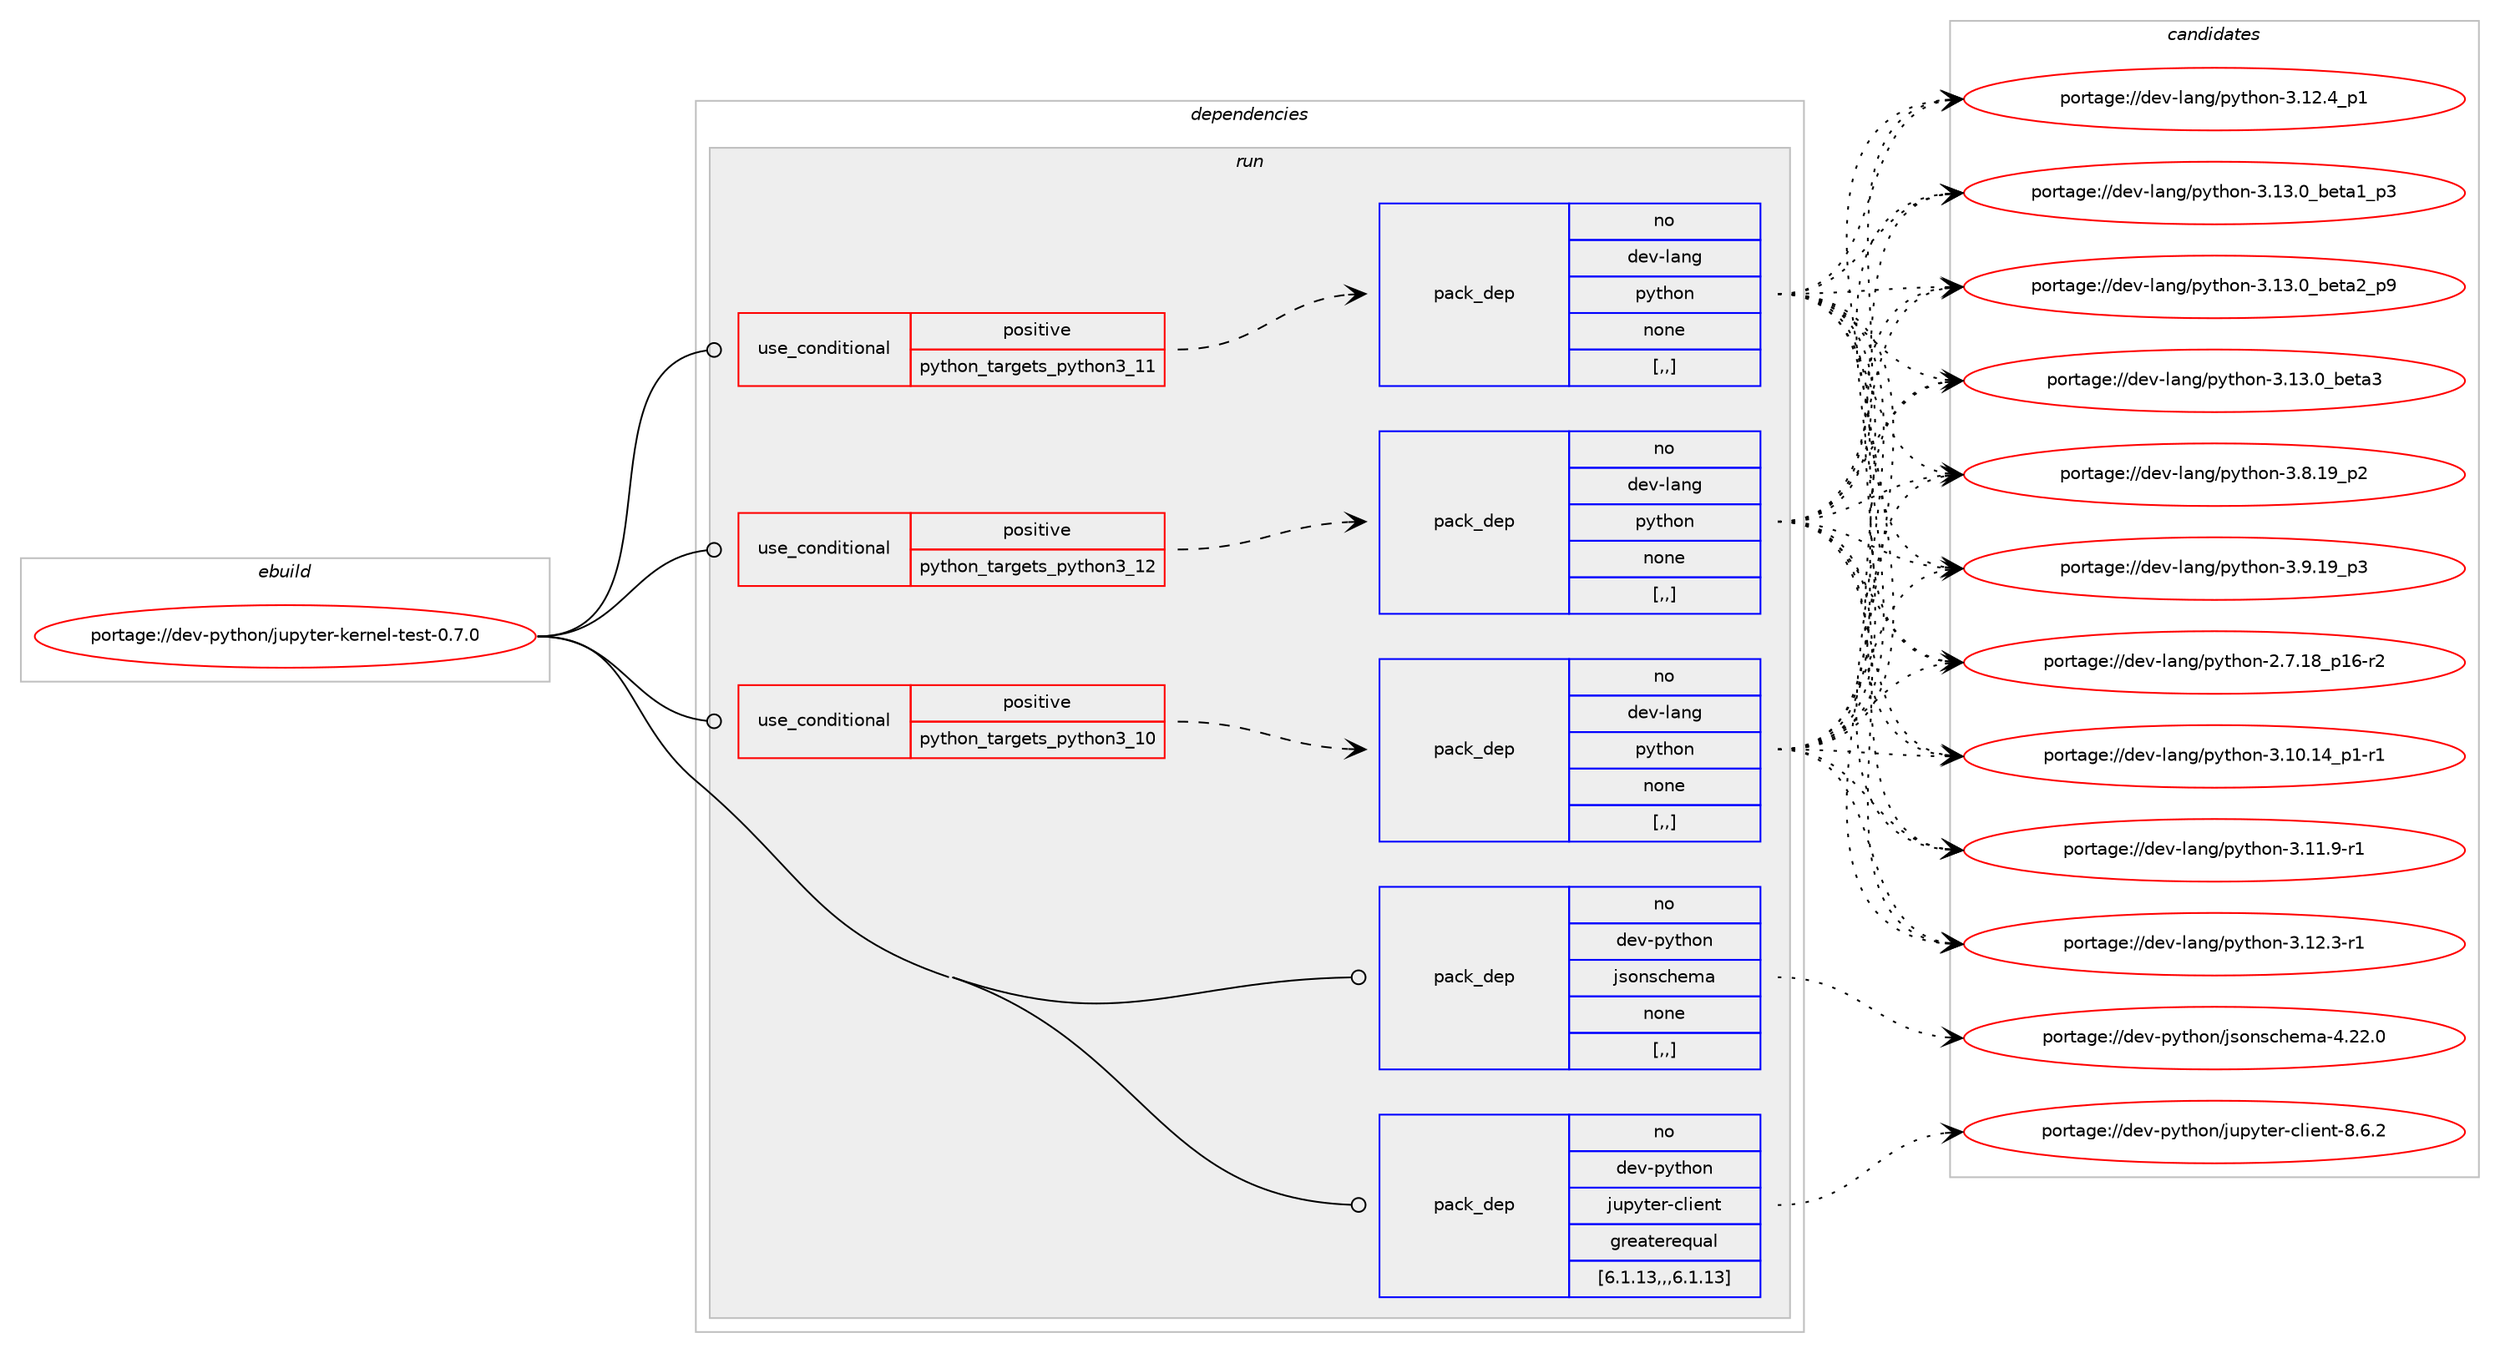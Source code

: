 digraph prolog {

# *************
# Graph options
# *************

newrank=true;
concentrate=true;
compound=true;
graph [rankdir=LR,fontname=Helvetica,fontsize=10,ranksep=1.5];#, ranksep=2.5, nodesep=0.2];
edge  [arrowhead=vee];
node  [fontname=Helvetica,fontsize=10];

# **********
# The ebuild
# **********

subgraph cluster_leftcol {
color=gray;
rank=same;
label=<<i>ebuild</i>>;
id [label="portage://dev-python/jupyter-kernel-test-0.7.0", color=red, width=4, href="../dev-python/jupyter-kernel-test-0.7.0.svg"];
}

# ****************
# The dependencies
# ****************

subgraph cluster_midcol {
color=gray;
label=<<i>dependencies</i>>;
subgraph cluster_compile {
fillcolor="#eeeeee";
style=filled;
label=<<i>compile</i>>;
}
subgraph cluster_compileandrun {
fillcolor="#eeeeee";
style=filled;
label=<<i>compile and run</i>>;
}
subgraph cluster_run {
fillcolor="#eeeeee";
style=filled;
label=<<i>run</i>>;
subgraph cond33128 {
dependency146063 [label=<<TABLE BORDER="0" CELLBORDER="1" CELLSPACING="0" CELLPADDING="4"><TR><TD ROWSPAN="3" CELLPADDING="10">use_conditional</TD></TR><TR><TD>positive</TD></TR><TR><TD>python_targets_python3_10</TD></TR></TABLE>>, shape=none, color=red];
subgraph pack111720 {
dependency146064 [label=<<TABLE BORDER="0" CELLBORDER="1" CELLSPACING="0" CELLPADDING="4" WIDTH="220"><TR><TD ROWSPAN="6" CELLPADDING="30">pack_dep</TD></TR><TR><TD WIDTH="110">no</TD></TR><TR><TD>dev-lang</TD></TR><TR><TD>python</TD></TR><TR><TD>none</TD></TR><TR><TD>[,,]</TD></TR></TABLE>>, shape=none, color=blue];
}
dependency146063:e -> dependency146064:w [weight=20,style="dashed",arrowhead="vee"];
}
id:e -> dependency146063:w [weight=20,style="solid",arrowhead="odot"];
subgraph cond33129 {
dependency146065 [label=<<TABLE BORDER="0" CELLBORDER="1" CELLSPACING="0" CELLPADDING="4"><TR><TD ROWSPAN="3" CELLPADDING="10">use_conditional</TD></TR><TR><TD>positive</TD></TR><TR><TD>python_targets_python3_11</TD></TR></TABLE>>, shape=none, color=red];
subgraph pack111721 {
dependency146066 [label=<<TABLE BORDER="0" CELLBORDER="1" CELLSPACING="0" CELLPADDING="4" WIDTH="220"><TR><TD ROWSPAN="6" CELLPADDING="30">pack_dep</TD></TR><TR><TD WIDTH="110">no</TD></TR><TR><TD>dev-lang</TD></TR><TR><TD>python</TD></TR><TR><TD>none</TD></TR><TR><TD>[,,]</TD></TR></TABLE>>, shape=none, color=blue];
}
dependency146065:e -> dependency146066:w [weight=20,style="dashed",arrowhead="vee"];
}
id:e -> dependency146065:w [weight=20,style="solid",arrowhead="odot"];
subgraph cond33130 {
dependency146067 [label=<<TABLE BORDER="0" CELLBORDER="1" CELLSPACING="0" CELLPADDING="4"><TR><TD ROWSPAN="3" CELLPADDING="10">use_conditional</TD></TR><TR><TD>positive</TD></TR><TR><TD>python_targets_python3_12</TD></TR></TABLE>>, shape=none, color=red];
subgraph pack111722 {
dependency146068 [label=<<TABLE BORDER="0" CELLBORDER="1" CELLSPACING="0" CELLPADDING="4" WIDTH="220"><TR><TD ROWSPAN="6" CELLPADDING="30">pack_dep</TD></TR><TR><TD WIDTH="110">no</TD></TR><TR><TD>dev-lang</TD></TR><TR><TD>python</TD></TR><TR><TD>none</TD></TR><TR><TD>[,,]</TD></TR></TABLE>>, shape=none, color=blue];
}
dependency146067:e -> dependency146068:w [weight=20,style="dashed",arrowhead="vee"];
}
id:e -> dependency146067:w [weight=20,style="solid",arrowhead="odot"];
subgraph pack111723 {
dependency146069 [label=<<TABLE BORDER="0" CELLBORDER="1" CELLSPACING="0" CELLPADDING="4" WIDTH="220"><TR><TD ROWSPAN="6" CELLPADDING="30">pack_dep</TD></TR><TR><TD WIDTH="110">no</TD></TR><TR><TD>dev-python</TD></TR><TR><TD>jsonschema</TD></TR><TR><TD>none</TD></TR><TR><TD>[,,]</TD></TR></TABLE>>, shape=none, color=blue];
}
id:e -> dependency146069:w [weight=20,style="solid",arrowhead="odot"];
subgraph pack111724 {
dependency146070 [label=<<TABLE BORDER="0" CELLBORDER="1" CELLSPACING="0" CELLPADDING="4" WIDTH="220"><TR><TD ROWSPAN="6" CELLPADDING="30">pack_dep</TD></TR><TR><TD WIDTH="110">no</TD></TR><TR><TD>dev-python</TD></TR><TR><TD>jupyter-client</TD></TR><TR><TD>greaterequal</TD></TR><TR><TD>[6.1.13,,,6.1.13]</TD></TR></TABLE>>, shape=none, color=blue];
}
id:e -> dependency146070:w [weight=20,style="solid",arrowhead="odot"];
}
}

# **************
# The candidates
# **************

subgraph cluster_choices {
rank=same;
color=gray;
label=<<i>candidates</i>>;

subgraph choice111720 {
color=black;
nodesep=1;
choice100101118451089711010347112121116104111110455046554649569511249544511450 [label="portage://dev-lang/python-2.7.18_p16-r2", color=red, width=4,href="../dev-lang/python-2.7.18_p16-r2.svg"];
choice100101118451089711010347112121116104111110455146494846495295112494511449 [label="portage://dev-lang/python-3.10.14_p1-r1", color=red, width=4,href="../dev-lang/python-3.10.14_p1-r1.svg"];
choice100101118451089711010347112121116104111110455146494946574511449 [label="portage://dev-lang/python-3.11.9-r1", color=red, width=4,href="../dev-lang/python-3.11.9-r1.svg"];
choice100101118451089711010347112121116104111110455146495046514511449 [label="portage://dev-lang/python-3.12.3-r1", color=red, width=4,href="../dev-lang/python-3.12.3-r1.svg"];
choice100101118451089711010347112121116104111110455146495046529511249 [label="portage://dev-lang/python-3.12.4_p1", color=red, width=4,href="../dev-lang/python-3.12.4_p1.svg"];
choice10010111845108971101034711212111610411111045514649514648959810111697499511251 [label="portage://dev-lang/python-3.13.0_beta1_p3", color=red, width=4,href="../dev-lang/python-3.13.0_beta1_p3.svg"];
choice10010111845108971101034711212111610411111045514649514648959810111697509511257 [label="portage://dev-lang/python-3.13.0_beta2_p9", color=red, width=4,href="../dev-lang/python-3.13.0_beta2_p9.svg"];
choice1001011184510897110103471121211161041111104551464951464895981011169751 [label="portage://dev-lang/python-3.13.0_beta3", color=red, width=4,href="../dev-lang/python-3.13.0_beta3.svg"];
choice100101118451089711010347112121116104111110455146564649579511250 [label="portage://dev-lang/python-3.8.19_p2", color=red, width=4,href="../dev-lang/python-3.8.19_p2.svg"];
choice100101118451089711010347112121116104111110455146574649579511251 [label="portage://dev-lang/python-3.9.19_p3", color=red, width=4,href="../dev-lang/python-3.9.19_p3.svg"];
dependency146064:e -> choice100101118451089711010347112121116104111110455046554649569511249544511450:w [style=dotted,weight="100"];
dependency146064:e -> choice100101118451089711010347112121116104111110455146494846495295112494511449:w [style=dotted,weight="100"];
dependency146064:e -> choice100101118451089711010347112121116104111110455146494946574511449:w [style=dotted,weight="100"];
dependency146064:e -> choice100101118451089711010347112121116104111110455146495046514511449:w [style=dotted,weight="100"];
dependency146064:e -> choice100101118451089711010347112121116104111110455146495046529511249:w [style=dotted,weight="100"];
dependency146064:e -> choice10010111845108971101034711212111610411111045514649514648959810111697499511251:w [style=dotted,weight="100"];
dependency146064:e -> choice10010111845108971101034711212111610411111045514649514648959810111697509511257:w [style=dotted,weight="100"];
dependency146064:e -> choice1001011184510897110103471121211161041111104551464951464895981011169751:w [style=dotted,weight="100"];
dependency146064:e -> choice100101118451089711010347112121116104111110455146564649579511250:w [style=dotted,weight="100"];
dependency146064:e -> choice100101118451089711010347112121116104111110455146574649579511251:w [style=dotted,weight="100"];
}
subgraph choice111721 {
color=black;
nodesep=1;
choice100101118451089711010347112121116104111110455046554649569511249544511450 [label="portage://dev-lang/python-2.7.18_p16-r2", color=red, width=4,href="../dev-lang/python-2.7.18_p16-r2.svg"];
choice100101118451089711010347112121116104111110455146494846495295112494511449 [label="portage://dev-lang/python-3.10.14_p1-r1", color=red, width=4,href="../dev-lang/python-3.10.14_p1-r1.svg"];
choice100101118451089711010347112121116104111110455146494946574511449 [label="portage://dev-lang/python-3.11.9-r1", color=red, width=4,href="../dev-lang/python-3.11.9-r1.svg"];
choice100101118451089711010347112121116104111110455146495046514511449 [label="portage://dev-lang/python-3.12.3-r1", color=red, width=4,href="../dev-lang/python-3.12.3-r1.svg"];
choice100101118451089711010347112121116104111110455146495046529511249 [label="portage://dev-lang/python-3.12.4_p1", color=red, width=4,href="../dev-lang/python-3.12.4_p1.svg"];
choice10010111845108971101034711212111610411111045514649514648959810111697499511251 [label="portage://dev-lang/python-3.13.0_beta1_p3", color=red, width=4,href="../dev-lang/python-3.13.0_beta1_p3.svg"];
choice10010111845108971101034711212111610411111045514649514648959810111697509511257 [label="portage://dev-lang/python-3.13.0_beta2_p9", color=red, width=4,href="../dev-lang/python-3.13.0_beta2_p9.svg"];
choice1001011184510897110103471121211161041111104551464951464895981011169751 [label="portage://dev-lang/python-3.13.0_beta3", color=red, width=4,href="../dev-lang/python-3.13.0_beta3.svg"];
choice100101118451089711010347112121116104111110455146564649579511250 [label="portage://dev-lang/python-3.8.19_p2", color=red, width=4,href="../dev-lang/python-3.8.19_p2.svg"];
choice100101118451089711010347112121116104111110455146574649579511251 [label="portage://dev-lang/python-3.9.19_p3", color=red, width=4,href="../dev-lang/python-3.9.19_p3.svg"];
dependency146066:e -> choice100101118451089711010347112121116104111110455046554649569511249544511450:w [style=dotted,weight="100"];
dependency146066:e -> choice100101118451089711010347112121116104111110455146494846495295112494511449:w [style=dotted,weight="100"];
dependency146066:e -> choice100101118451089711010347112121116104111110455146494946574511449:w [style=dotted,weight="100"];
dependency146066:e -> choice100101118451089711010347112121116104111110455146495046514511449:w [style=dotted,weight="100"];
dependency146066:e -> choice100101118451089711010347112121116104111110455146495046529511249:w [style=dotted,weight="100"];
dependency146066:e -> choice10010111845108971101034711212111610411111045514649514648959810111697499511251:w [style=dotted,weight="100"];
dependency146066:e -> choice10010111845108971101034711212111610411111045514649514648959810111697509511257:w [style=dotted,weight="100"];
dependency146066:e -> choice1001011184510897110103471121211161041111104551464951464895981011169751:w [style=dotted,weight="100"];
dependency146066:e -> choice100101118451089711010347112121116104111110455146564649579511250:w [style=dotted,weight="100"];
dependency146066:e -> choice100101118451089711010347112121116104111110455146574649579511251:w [style=dotted,weight="100"];
}
subgraph choice111722 {
color=black;
nodesep=1;
choice100101118451089711010347112121116104111110455046554649569511249544511450 [label="portage://dev-lang/python-2.7.18_p16-r2", color=red, width=4,href="../dev-lang/python-2.7.18_p16-r2.svg"];
choice100101118451089711010347112121116104111110455146494846495295112494511449 [label="portage://dev-lang/python-3.10.14_p1-r1", color=red, width=4,href="../dev-lang/python-3.10.14_p1-r1.svg"];
choice100101118451089711010347112121116104111110455146494946574511449 [label="portage://dev-lang/python-3.11.9-r1", color=red, width=4,href="../dev-lang/python-3.11.9-r1.svg"];
choice100101118451089711010347112121116104111110455146495046514511449 [label="portage://dev-lang/python-3.12.3-r1", color=red, width=4,href="../dev-lang/python-3.12.3-r1.svg"];
choice100101118451089711010347112121116104111110455146495046529511249 [label="portage://dev-lang/python-3.12.4_p1", color=red, width=4,href="../dev-lang/python-3.12.4_p1.svg"];
choice10010111845108971101034711212111610411111045514649514648959810111697499511251 [label="portage://dev-lang/python-3.13.0_beta1_p3", color=red, width=4,href="../dev-lang/python-3.13.0_beta1_p3.svg"];
choice10010111845108971101034711212111610411111045514649514648959810111697509511257 [label="portage://dev-lang/python-3.13.0_beta2_p9", color=red, width=4,href="../dev-lang/python-3.13.0_beta2_p9.svg"];
choice1001011184510897110103471121211161041111104551464951464895981011169751 [label="portage://dev-lang/python-3.13.0_beta3", color=red, width=4,href="../dev-lang/python-3.13.0_beta3.svg"];
choice100101118451089711010347112121116104111110455146564649579511250 [label="portage://dev-lang/python-3.8.19_p2", color=red, width=4,href="../dev-lang/python-3.8.19_p2.svg"];
choice100101118451089711010347112121116104111110455146574649579511251 [label="portage://dev-lang/python-3.9.19_p3", color=red, width=4,href="../dev-lang/python-3.9.19_p3.svg"];
dependency146068:e -> choice100101118451089711010347112121116104111110455046554649569511249544511450:w [style=dotted,weight="100"];
dependency146068:e -> choice100101118451089711010347112121116104111110455146494846495295112494511449:w [style=dotted,weight="100"];
dependency146068:e -> choice100101118451089711010347112121116104111110455146494946574511449:w [style=dotted,weight="100"];
dependency146068:e -> choice100101118451089711010347112121116104111110455146495046514511449:w [style=dotted,weight="100"];
dependency146068:e -> choice100101118451089711010347112121116104111110455146495046529511249:w [style=dotted,weight="100"];
dependency146068:e -> choice10010111845108971101034711212111610411111045514649514648959810111697499511251:w [style=dotted,weight="100"];
dependency146068:e -> choice10010111845108971101034711212111610411111045514649514648959810111697509511257:w [style=dotted,weight="100"];
dependency146068:e -> choice1001011184510897110103471121211161041111104551464951464895981011169751:w [style=dotted,weight="100"];
dependency146068:e -> choice100101118451089711010347112121116104111110455146564649579511250:w [style=dotted,weight="100"];
dependency146068:e -> choice100101118451089711010347112121116104111110455146574649579511251:w [style=dotted,weight="100"];
}
subgraph choice111723 {
color=black;
nodesep=1;
choice1001011184511212111610411111047106115111110115991041011099745524650504648 [label="portage://dev-python/jsonschema-4.22.0", color=red, width=4,href="../dev-python/jsonschema-4.22.0.svg"];
dependency146069:e -> choice1001011184511212111610411111047106115111110115991041011099745524650504648:w [style=dotted,weight="100"];
}
subgraph choice111724 {
color=black;
nodesep=1;
choice10010111845112121116104111110471061171121211161011144599108105101110116455646544650 [label="portage://dev-python/jupyter-client-8.6.2", color=red, width=4,href="../dev-python/jupyter-client-8.6.2.svg"];
dependency146070:e -> choice10010111845112121116104111110471061171121211161011144599108105101110116455646544650:w [style=dotted,weight="100"];
}
}

}
